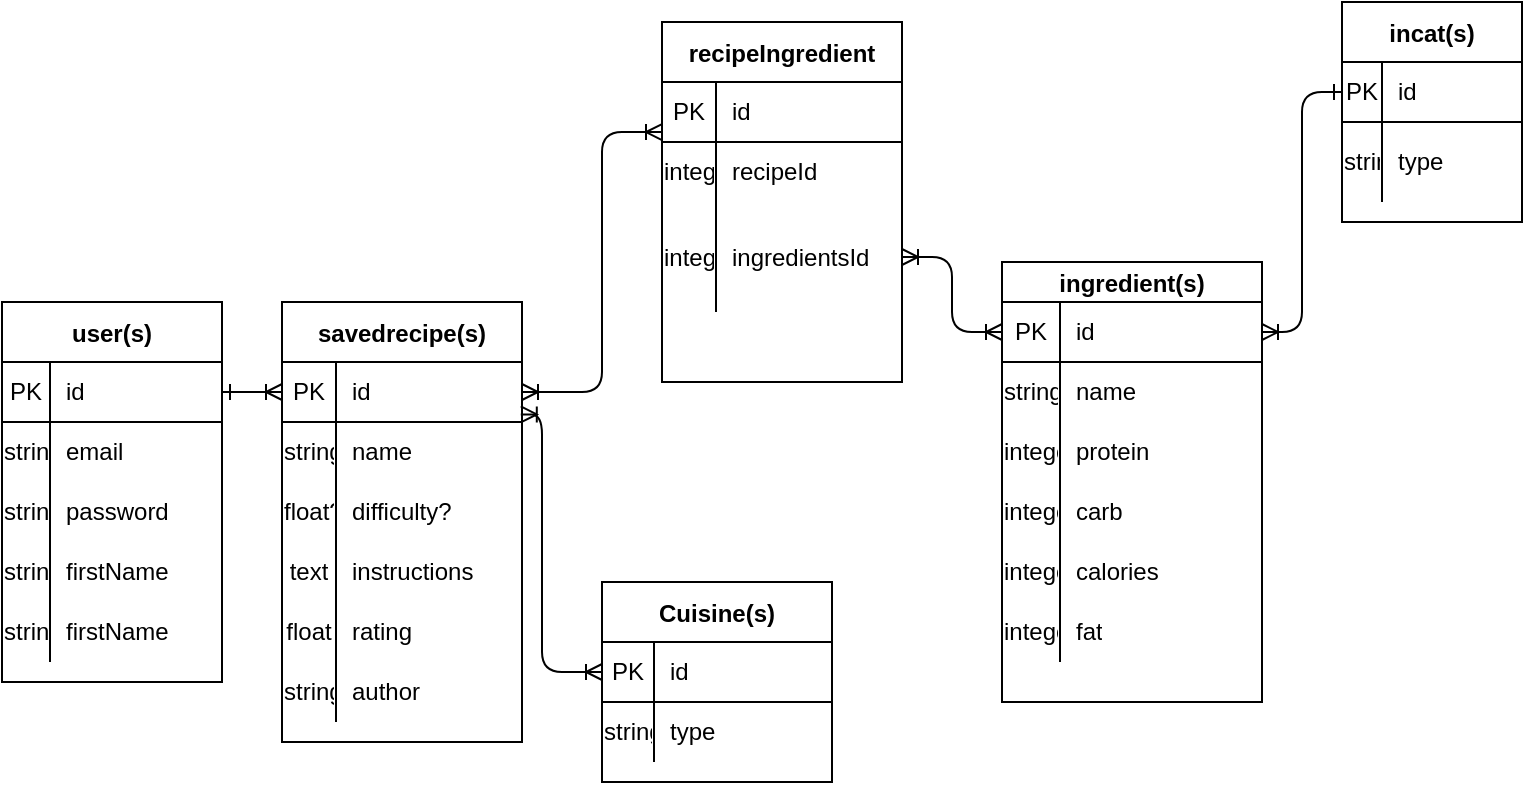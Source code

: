 <mxfile>
    <diagram id="ZI4vKRLXLDRPjRg_gG8u" name="MVP-ERD">
        <mxGraphModel dx="1010" dy="-660" grid="1" gridSize="10" guides="1" tooltips="1" connect="1" arrows="1" fold="1" page="1" pageScale="1" pageWidth="850" pageHeight="1100" math="0" shadow="0">
            <root>
                <mxCell id="0"/>
                <mxCell id="1" parent="0"/>
                <mxCell id="2" value="user(s)" style="shape=table;startSize=30;container=1;collapsible=0;childLayout=tableLayout;fixedRows=1;rowLines=0;fontStyle=1;align=center;pointerEvents=1;" vertex="1" parent="1">
                    <mxGeometry x="45" y="1650" width="110" height="190" as="geometry"/>
                </mxCell>
                <mxCell id="3" value="" style="shape=partialRectangle;html=1;whiteSpace=wrap;collapsible=0;dropTarget=0;pointerEvents=1;fillColor=none;top=0;left=0;bottom=1;right=0;points=[[0,0.5],[1,0.5]];portConstraint=eastwest;" vertex="1" parent="2">
                    <mxGeometry y="30" width="110" height="30" as="geometry"/>
                </mxCell>
                <mxCell id="4" value="PK" style="shape=partialRectangle;html=1;whiteSpace=wrap;connectable=0;fillColor=none;top=0;left=0;bottom=0;right=0;overflow=hidden;pointerEvents=1;" vertex="1" parent="3">
                    <mxGeometry width="24" height="30" as="geometry">
                        <mxRectangle width="24" height="30" as="alternateBounds"/>
                    </mxGeometry>
                </mxCell>
                <mxCell id="5" value="id" style="shape=partialRectangle;html=1;whiteSpace=wrap;connectable=0;fillColor=none;top=0;left=0;bottom=0;right=0;align=left;spacingLeft=6;overflow=hidden;pointerEvents=1;" vertex="1" parent="3">
                    <mxGeometry x="24" width="86" height="30" as="geometry">
                        <mxRectangle width="86" height="30" as="alternateBounds"/>
                    </mxGeometry>
                </mxCell>
                <mxCell id="6" value="" style="shape=partialRectangle;html=1;whiteSpace=wrap;collapsible=0;dropTarget=0;pointerEvents=1;fillColor=none;top=0;left=0;bottom=0;right=0;points=[[0,0.5],[1,0.5]];portConstraint=eastwest;" vertex="1" parent="2">
                    <mxGeometry y="60" width="110" height="30" as="geometry"/>
                </mxCell>
                <mxCell id="7" value="string" style="shape=partialRectangle;html=1;whiteSpace=wrap;connectable=0;fillColor=none;top=0;left=0;bottom=0;right=0;overflow=hidden;pointerEvents=1;" vertex="1" parent="6">
                    <mxGeometry width="24" height="30" as="geometry">
                        <mxRectangle width="24" height="30" as="alternateBounds"/>
                    </mxGeometry>
                </mxCell>
                <mxCell id="8" value="email" style="shape=partialRectangle;html=1;whiteSpace=wrap;connectable=0;fillColor=none;top=0;left=0;bottom=0;right=0;align=left;spacingLeft=6;overflow=hidden;pointerEvents=1;" vertex="1" parent="6">
                    <mxGeometry x="24" width="86" height="30" as="geometry">
                        <mxRectangle width="86" height="30" as="alternateBounds"/>
                    </mxGeometry>
                </mxCell>
                <mxCell id="9" value="" style="shape=partialRectangle;html=1;whiteSpace=wrap;collapsible=0;dropTarget=0;pointerEvents=1;fillColor=none;top=0;left=0;bottom=0;right=0;points=[[0,0.5],[1,0.5]];portConstraint=eastwest;" vertex="1" parent="2">
                    <mxGeometry y="90" width="110" height="30" as="geometry"/>
                </mxCell>
                <mxCell id="10" value="string" style="shape=partialRectangle;html=1;whiteSpace=wrap;connectable=0;fillColor=none;top=0;left=0;bottom=0;right=0;overflow=hidden;pointerEvents=1;" vertex="1" parent="9">
                    <mxGeometry width="24" height="30" as="geometry">
                        <mxRectangle width="24" height="30" as="alternateBounds"/>
                    </mxGeometry>
                </mxCell>
                <mxCell id="11" value="password" style="shape=partialRectangle;html=1;whiteSpace=wrap;connectable=0;fillColor=none;top=0;left=0;bottom=0;right=0;align=left;spacingLeft=6;overflow=hidden;pointerEvents=1;" vertex="1" parent="9">
                    <mxGeometry x="24" width="86" height="30" as="geometry">
                        <mxRectangle width="86" height="30" as="alternateBounds"/>
                    </mxGeometry>
                </mxCell>
                <mxCell id="2dTEuwGStfd4Wdds-7Cv-91" style="shape=partialRectangle;html=1;whiteSpace=wrap;collapsible=0;dropTarget=0;pointerEvents=1;fillColor=none;top=0;left=0;bottom=0;right=0;points=[[0,0.5],[1,0.5]];portConstraint=eastwest;" vertex="1" parent="2">
                    <mxGeometry y="120" width="110" height="30" as="geometry"/>
                </mxCell>
                <mxCell id="2dTEuwGStfd4Wdds-7Cv-92" value="string" style="shape=partialRectangle;html=1;whiteSpace=wrap;connectable=0;fillColor=none;top=0;left=0;bottom=0;right=0;overflow=hidden;pointerEvents=1;" vertex="1" parent="2dTEuwGStfd4Wdds-7Cv-91">
                    <mxGeometry width="24" height="30" as="geometry">
                        <mxRectangle width="24" height="30" as="alternateBounds"/>
                    </mxGeometry>
                </mxCell>
                <mxCell id="2dTEuwGStfd4Wdds-7Cv-93" value="firstName" style="shape=partialRectangle;html=1;whiteSpace=wrap;connectable=0;fillColor=none;top=0;left=0;bottom=0;right=0;align=left;spacingLeft=6;overflow=hidden;pointerEvents=1;" vertex="1" parent="2dTEuwGStfd4Wdds-7Cv-91">
                    <mxGeometry x="24" width="86" height="30" as="geometry">
                        <mxRectangle width="86" height="30" as="alternateBounds"/>
                    </mxGeometry>
                </mxCell>
                <mxCell id="2dTEuwGStfd4Wdds-7Cv-94" style="shape=partialRectangle;html=1;whiteSpace=wrap;collapsible=0;dropTarget=0;pointerEvents=1;fillColor=none;top=0;left=0;bottom=0;right=0;points=[[0,0.5],[1,0.5]];portConstraint=eastwest;" vertex="1" parent="2">
                    <mxGeometry y="150" width="110" height="30" as="geometry"/>
                </mxCell>
                <mxCell id="2dTEuwGStfd4Wdds-7Cv-95" value="string" style="shape=partialRectangle;html=1;whiteSpace=wrap;connectable=0;fillColor=none;top=0;left=0;bottom=0;right=0;overflow=hidden;pointerEvents=1;" vertex="1" parent="2dTEuwGStfd4Wdds-7Cv-94">
                    <mxGeometry width="24" height="30" as="geometry">
                        <mxRectangle width="24" height="30" as="alternateBounds"/>
                    </mxGeometry>
                </mxCell>
                <mxCell id="2dTEuwGStfd4Wdds-7Cv-96" value="firstName" style="shape=partialRectangle;html=1;whiteSpace=wrap;connectable=0;fillColor=none;top=0;left=0;bottom=0;right=0;align=left;spacingLeft=6;overflow=hidden;pointerEvents=1;" vertex="1" parent="2dTEuwGStfd4Wdds-7Cv-94">
                    <mxGeometry x="24" width="86" height="30" as="geometry">
                        <mxRectangle width="86" height="30" as="alternateBounds"/>
                    </mxGeometry>
                </mxCell>
                <mxCell id="12" value="savedrecipe(s)" style="shape=table;startSize=30;container=1;collapsible=0;childLayout=tableLayout;fixedRows=1;rowLines=0;fontStyle=1;align=center;pointerEvents=1;" vertex="1" parent="1">
                    <mxGeometry x="185" y="1650" width="120" height="220" as="geometry"/>
                </mxCell>
                <mxCell id="13" value="" style="shape=partialRectangle;html=1;whiteSpace=wrap;collapsible=0;dropTarget=0;pointerEvents=1;fillColor=none;top=0;left=0;bottom=1;right=0;points=[[0,0.5],[1,0.5]];portConstraint=eastwest;" vertex="1" parent="12">
                    <mxGeometry y="30" width="120" height="30" as="geometry"/>
                </mxCell>
                <mxCell id="14" value="PK" style="shape=partialRectangle;html=1;whiteSpace=wrap;connectable=0;fillColor=none;top=0;left=0;bottom=0;right=0;overflow=hidden;pointerEvents=1;" vertex="1" parent="13">
                    <mxGeometry width="27" height="30" as="geometry">
                        <mxRectangle width="27" height="30" as="alternateBounds"/>
                    </mxGeometry>
                </mxCell>
                <mxCell id="15" value="id" style="shape=partialRectangle;html=1;whiteSpace=wrap;connectable=0;fillColor=none;top=0;left=0;bottom=0;right=0;align=left;spacingLeft=6;overflow=hidden;pointerEvents=1;" vertex="1" parent="13">
                    <mxGeometry x="27" width="93" height="30" as="geometry">
                        <mxRectangle width="93" height="30" as="alternateBounds"/>
                    </mxGeometry>
                </mxCell>
                <mxCell id="16" value="" style="shape=partialRectangle;html=1;whiteSpace=wrap;collapsible=0;dropTarget=0;pointerEvents=1;fillColor=none;top=0;left=0;bottom=0;right=0;points=[[0,0.5],[1,0.5]];portConstraint=eastwest;" vertex="1" parent="12">
                    <mxGeometry y="60" width="120" height="30" as="geometry"/>
                </mxCell>
                <mxCell id="17" value="string" style="shape=partialRectangle;html=1;whiteSpace=wrap;connectable=0;fillColor=none;top=0;left=0;bottom=0;right=0;overflow=hidden;pointerEvents=1;" vertex="1" parent="16">
                    <mxGeometry width="27" height="30" as="geometry">
                        <mxRectangle width="27" height="30" as="alternateBounds"/>
                    </mxGeometry>
                </mxCell>
                <mxCell id="18" value="name" style="shape=partialRectangle;html=1;whiteSpace=wrap;connectable=0;fillColor=none;top=0;left=0;bottom=0;right=0;align=left;spacingLeft=6;overflow=hidden;pointerEvents=1;" vertex="1" parent="16">
                    <mxGeometry x="27" width="93" height="30" as="geometry">
                        <mxRectangle width="93" height="30" as="alternateBounds"/>
                    </mxGeometry>
                </mxCell>
                <mxCell id="19" value="" style="shape=partialRectangle;html=1;whiteSpace=wrap;collapsible=0;dropTarget=0;pointerEvents=1;fillColor=none;top=0;left=0;bottom=0;right=0;points=[[0,0.5],[1,0.5]];portConstraint=eastwest;" vertex="1" parent="12">
                    <mxGeometry y="90" width="120" height="30" as="geometry"/>
                </mxCell>
                <mxCell id="20" value="float?" style="shape=partialRectangle;html=1;whiteSpace=wrap;connectable=0;fillColor=none;top=0;left=0;bottom=0;right=0;overflow=hidden;pointerEvents=1;" vertex="1" parent="19">
                    <mxGeometry width="27" height="30" as="geometry">
                        <mxRectangle width="27" height="30" as="alternateBounds"/>
                    </mxGeometry>
                </mxCell>
                <mxCell id="21" value="difficulty?" style="shape=partialRectangle;html=1;whiteSpace=wrap;connectable=0;fillColor=none;top=0;left=0;bottom=0;right=0;align=left;spacingLeft=6;overflow=hidden;pointerEvents=1;" vertex="1" parent="19">
                    <mxGeometry x="27" width="93" height="30" as="geometry">
                        <mxRectangle width="93" height="30" as="alternateBounds"/>
                    </mxGeometry>
                </mxCell>
                <mxCell id="22" value="" style="shape=partialRectangle;html=1;whiteSpace=wrap;collapsible=0;dropTarget=0;pointerEvents=1;fillColor=none;top=0;left=0;bottom=0;right=0;points=[[0,0.5],[1,0.5]];portConstraint=eastwest;" vertex="1" parent="12">
                    <mxGeometry y="120" width="120" height="30" as="geometry"/>
                </mxCell>
                <mxCell id="23" value="text" style="shape=partialRectangle;html=1;whiteSpace=wrap;connectable=0;fillColor=none;top=0;left=0;bottom=0;right=0;overflow=hidden;pointerEvents=1;" vertex="1" parent="22">
                    <mxGeometry width="27" height="30" as="geometry">
                        <mxRectangle width="27" height="30" as="alternateBounds"/>
                    </mxGeometry>
                </mxCell>
                <mxCell id="24" value="instructions" style="shape=partialRectangle;html=1;whiteSpace=wrap;connectable=0;fillColor=none;top=0;left=0;bottom=0;right=0;align=left;spacingLeft=6;overflow=hidden;pointerEvents=1;" vertex="1" parent="22">
                    <mxGeometry x="27" width="93" height="30" as="geometry">
                        <mxRectangle width="93" height="30" as="alternateBounds"/>
                    </mxGeometry>
                </mxCell>
                <mxCell id="25" value="" style="shape=partialRectangle;html=1;whiteSpace=wrap;collapsible=0;dropTarget=0;pointerEvents=1;fillColor=none;top=0;left=0;bottom=0;right=0;points=[[0,0.5],[1,0.5]];portConstraint=eastwest;" vertex="1" parent="12">
                    <mxGeometry y="150" width="120" height="30" as="geometry"/>
                </mxCell>
                <mxCell id="26" value="float" style="shape=partialRectangle;html=1;whiteSpace=wrap;connectable=0;fillColor=none;top=0;left=0;bottom=0;right=0;overflow=hidden;pointerEvents=1;" vertex="1" parent="25">
                    <mxGeometry width="27" height="30" as="geometry">
                        <mxRectangle width="27" height="30" as="alternateBounds"/>
                    </mxGeometry>
                </mxCell>
                <mxCell id="27" value="rating" style="shape=partialRectangle;html=1;whiteSpace=wrap;connectable=0;fillColor=none;top=0;left=0;bottom=0;right=0;align=left;spacingLeft=6;overflow=hidden;pointerEvents=1;" vertex="1" parent="25">
                    <mxGeometry x="27" width="93" height="30" as="geometry">
                        <mxRectangle width="93" height="30" as="alternateBounds"/>
                    </mxGeometry>
                </mxCell>
                <mxCell id="28" style="shape=partialRectangle;html=1;whiteSpace=wrap;collapsible=0;dropTarget=0;pointerEvents=1;fillColor=none;top=0;left=0;bottom=0;right=0;points=[[0,0.5],[1,0.5]];portConstraint=eastwest;" vertex="1" parent="12">
                    <mxGeometry y="180" width="120" height="30" as="geometry"/>
                </mxCell>
                <mxCell id="29" value="string" style="shape=partialRectangle;html=1;whiteSpace=wrap;connectable=0;fillColor=none;top=0;left=0;bottom=0;right=0;overflow=hidden;pointerEvents=1;" vertex="1" parent="28">
                    <mxGeometry width="27" height="30" as="geometry">
                        <mxRectangle width="27" height="30" as="alternateBounds"/>
                    </mxGeometry>
                </mxCell>
                <mxCell id="30" value="author" style="shape=partialRectangle;html=1;whiteSpace=wrap;connectable=0;fillColor=none;top=0;left=0;bottom=0;right=0;align=left;spacingLeft=6;overflow=hidden;pointerEvents=1;" vertex="1" parent="28">
                    <mxGeometry x="27" width="93" height="30" as="geometry">
                        <mxRectangle width="93" height="30" as="alternateBounds"/>
                    </mxGeometry>
                </mxCell>
                <mxCell id="31" value="recipeIngredient" style="shape=table;startSize=30;container=1;collapsible=0;childLayout=tableLayout;fixedRows=1;rowLines=0;fontStyle=1;align=center;pointerEvents=1;" vertex="1" parent="1">
                    <mxGeometry x="375" y="1510" width="120" height="180" as="geometry"/>
                </mxCell>
                <mxCell id="32" value="" style="shape=partialRectangle;html=1;whiteSpace=wrap;collapsible=0;dropTarget=0;pointerEvents=1;fillColor=none;top=0;left=0;bottom=1;right=0;points=[[0,0.5],[1,0.5]];portConstraint=eastwest;" vertex="1" parent="31">
                    <mxGeometry y="30" width="120" height="30" as="geometry"/>
                </mxCell>
                <mxCell id="33" value="PK" style="shape=partialRectangle;html=1;whiteSpace=wrap;connectable=0;fillColor=none;top=0;left=0;bottom=0;right=0;overflow=hidden;pointerEvents=1;" vertex="1" parent="32">
                    <mxGeometry width="27" height="30" as="geometry">
                        <mxRectangle width="27" height="30" as="alternateBounds"/>
                    </mxGeometry>
                </mxCell>
                <mxCell id="34" value="id" style="shape=partialRectangle;html=1;whiteSpace=wrap;connectable=0;fillColor=none;top=0;left=0;bottom=0;right=0;align=left;spacingLeft=6;overflow=hidden;pointerEvents=1;" vertex="1" parent="32">
                    <mxGeometry x="27" width="93" height="30" as="geometry">
                        <mxRectangle width="93" height="30" as="alternateBounds"/>
                    </mxGeometry>
                </mxCell>
                <mxCell id="35" value="" style="shape=partialRectangle;html=1;whiteSpace=wrap;collapsible=0;dropTarget=0;pointerEvents=1;fillColor=none;top=0;left=0;bottom=0;right=0;points=[[0,0.5],[1,0.5]];portConstraint=eastwest;" vertex="1" parent="31">
                    <mxGeometry y="60" width="120" height="30" as="geometry"/>
                </mxCell>
                <mxCell id="36" value="integer" style="shape=partialRectangle;html=1;whiteSpace=wrap;connectable=0;fillColor=none;top=0;left=0;bottom=0;right=0;overflow=hidden;pointerEvents=1;" vertex="1" parent="35">
                    <mxGeometry width="27" height="30" as="geometry">
                        <mxRectangle width="27" height="30" as="alternateBounds"/>
                    </mxGeometry>
                </mxCell>
                <mxCell id="37" value="recipeId" style="shape=partialRectangle;html=1;whiteSpace=wrap;connectable=0;fillColor=none;top=0;left=0;bottom=0;right=0;align=left;spacingLeft=6;overflow=hidden;pointerEvents=1;" vertex="1" parent="35">
                    <mxGeometry x="27" width="93" height="30" as="geometry">
                        <mxRectangle width="93" height="30" as="alternateBounds"/>
                    </mxGeometry>
                </mxCell>
                <mxCell id="38" value="" style="shape=partialRectangle;html=1;whiteSpace=wrap;collapsible=0;dropTarget=0;pointerEvents=1;fillColor=none;top=0;left=0;bottom=0;right=0;points=[[0,0.5],[1,0.5]];portConstraint=eastwest;" vertex="1" parent="31">
                    <mxGeometry y="90" width="120" height="55" as="geometry"/>
                </mxCell>
                <mxCell id="39" value="integer" style="shape=partialRectangle;html=1;whiteSpace=wrap;connectable=0;fillColor=none;top=0;left=0;bottom=0;right=0;overflow=hidden;pointerEvents=1;" vertex="1" parent="38">
                    <mxGeometry width="27" height="55" as="geometry">
                        <mxRectangle width="27" height="55" as="alternateBounds"/>
                    </mxGeometry>
                </mxCell>
                <mxCell id="40" value="ingredientsId" style="shape=partialRectangle;html=1;whiteSpace=wrap;connectable=0;fillColor=none;top=0;left=0;bottom=0;right=0;align=left;spacingLeft=6;overflow=hidden;pointerEvents=1;" vertex="1" parent="38">
                    <mxGeometry x="27" width="93" height="55" as="geometry">
                        <mxRectangle width="93" height="55" as="alternateBounds"/>
                    </mxGeometry>
                </mxCell>
                <mxCell id="41" value="ingredient(s)" style="shape=table;startSize=20;container=1;collapsible=0;childLayout=tableLayout;fixedRows=1;rowLines=0;fontStyle=1;align=center;pointerEvents=1;" vertex="1" parent="1">
                    <mxGeometry x="545" y="1630" width="130" height="220" as="geometry"/>
                </mxCell>
                <mxCell id="42" value="" style="shape=partialRectangle;html=1;whiteSpace=wrap;collapsible=0;dropTarget=0;pointerEvents=1;fillColor=none;top=0;left=0;bottom=1;right=0;points=[[0,0.5],[1,0.5]];portConstraint=eastwest;" vertex="1" parent="41">
                    <mxGeometry y="20" width="130" height="30" as="geometry"/>
                </mxCell>
                <mxCell id="43" value="PK" style="shape=partialRectangle;html=1;whiteSpace=wrap;connectable=0;fillColor=none;top=0;left=0;bottom=0;right=0;overflow=hidden;pointerEvents=1;" vertex="1" parent="42">
                    <mxGeometry width="29" height="30" as="geometry">
                        <mxRectangle width="29" height="30" as="alternateBounds"/>
                    </mxGeometry>
                </mxCell>
                <mxCell id="44" value="id" style="shape=partialRectangle;html=1;whiteSpace=wrap;connectable=0;fillColor=none;top=0;left=0;bottom=0;right=0;align=left;spacingLeft=6;overflow=hidden;pointerEvents=1;" vertex="1" parent="42">
                    <mxGeometry x="29" width="101" height="30" as="geometry">
                        <mxRectangle width="101" height="30" as="alternateBounds"/>
                    </mxGeometry>
                </mxCell>
                <mxCell id="45" value="" style="shape=partialRectangle;html=1;whiteSpace=wrap;collapsible=0;dropTarget=0;pointerEvents=1;fillColor=none;top=0;left=0;bottom=0;right=0;points=[[0,0.5],[1,0.5]];portConstraint=eastwest;" vertex="1" parent="41">
                    <mxGeometry y="50" width="130" height="30" as="geometry"/>
                </mxCell>
                <mxCell id="46" value="string" style="shape=partialRectangle;html=1;whiteSpace=wrap;connectable=0;fillColor=none;top=0;left=0;bottom=0;right=0;overflow=hidden;pointerEvents=1;" vertex="1" parent="45">
                    <mxGeometry width="29" height="30" as="geometry">
                        <mxRectangle width="29" height="30" as="alternateBounds"/>
                    </mxGeometry>
                </mxCell>
                <mxCell id="47" value="name" style="shape=partialRectangle;html=1;whiteSpace=wrap;connectable=0;fillColor=none;top=0;left=0;bottom=0;right=0;align=left;spacingLeft=6;overflow=hidden;pointerEvents=1;" vertex="1" parent="45">
                    <mxGeometry x="29" width="101" height="30" as="geometry">
                        <mxRectangle width="101" height="30" as="alternateBounds"/>
                    </mxGeometry>
                </mxCell>
                <mxCell id="48" value="" style="shape=partialRectangle;html=1;whiteSpace=wrap;collapsible=0;dropTarget=0;pointerEvents=1;fillColor=none;top=0;left=0;bottom=0;right=0;points=[[0,0.5],[1,0.5]];portConstraint=eastwest;" vertex="1" parent="41">
                    <mxGeometry y="80" width="130" height="30" as="geometry"/>
                </mxCell>
                <mxCell id="49" value="integer" style="shape=partialRectangle;html=1;whiteSpace=wrap;connectable=0;fillColor=none;top=0;left=0;bottom=0;right=0;overflow=hidden;pointerEvents=1;" vertex="1" parent="48">
                    <mxGeometry width="29" height="30" as="geometry">
                        <mxRectangle width="29" height="30" as="alternateBounds"/>
                    </mxGeometry>
                </mxCell>
                <mxCell id="50" value="protein" style="shape=partialRectangle;html=1;whiteSpace=wrap;connectable=0;fillColor=none;top=0;left=0;bottom=0;right=0;align=left;spacingLeft=6;overflow=hidden;pointerEvents=1;" vertex="1" parent="48">
                    <mxGeometry x="29" width="101" height="30" as="geometry">
                        <mxRectangle width="101" height="30" as="alternateBounds"/>
                    </mxGeometry>
                </mxCell>
                <mxCell id="51" style="shape=partialRectangle;html=1;whiteSpace=wrap;collapsible=0;dropTarget=0;pointerEvents=1;fillColor=none;top=0;left=0;bottom=0;right=0;points=[[0,0.5],[1,0.5]];portConstraint=eastwest;" vertex="1" parent="41">
                    <mxGeometry y="110" width="130" height="30" as="geometry"/>
                </mxCell>
                <mxCell id="52" value="integer" style="shape=partialRectangle;html=1;whiteSpace=wrap;connectable=0;fillColor=none;top=0;left=0;bottom=0;right=0;overflow=hidden;pointerEvents=1;" vertex="1" parent="51">
                    <mxGeometry width="29" height="30" as="geometry">
                        <mxRectangle width="29" height="30" as="alternateBounds"/>
                    </mxGeometry>
                </mxCell>
                <mxCell id="53" value="carb" style="shape=partialRectangle;html=1;whiteSpace=wrap;connectable=0;fillColor=none;top=0;left=0;bottom=0;right=0;align=left;spacingLeft=6;overflow=hidden;pointerEvents=1;" vertex="1" parent="51">
                    <mxGeometry x="29" width="101" height="30" as="geometry">
                        <mxRectangle width="101" height="30" as="alternateBounds"/>
                    </mxGeometry>
                </mxCell>
                <mxCell id="54" style="shape=partialRectangle;html=1;whiteSpace=wrap;collapsible=0;dropTarget=0;pointerEvents=1;fillColor=none;top=0;left=0;bottom=0;right=0;points=[[0,0.5],[1,0.5]];portConstraint=eastwest;" vertex="1" parent="41">
                    <mxGeometry y="140" width="130" height="30" as="geometry"/>
                </mxCell>
                <mxCell id="55" value="integer" style="shape=partialRectangle;html=1;whiteSpace=wrap;connectable=0;fillColor=none;top=0;left=0;bottom=0;right=0;overflow=hidden;pointerEvents=1;" vertex="1" parent="54">
                    <mxGeometry width="29" height="30" as="geometry">
                        <mxRectangle width="29" height="30" as="alternateBounds"/>
                    </mxGeometry>
                </mxCell>
                <mxCell id="56" value="calories" style="shape=partialRectangle;html=1;whiteSpace=wrap;connectable=0;fillColor=none;top=0;left=0;bottom=0;right=0;align=left;spacingLeft=6;overflow=hidden;pointerEvents=1;" vertex="1" parent="54">
                    <mxGeometry x="29" width="101" height="30" as="geometry">
                        <mxRectangle width="101" height="30" as="alternateBounds"/>
                    </mxGeometry>
                </mxCell>
                <mxCell id="57" style="shape=partialRectangle;html=1;whiteSpace=wrap;collapsible=0;dropTarget=0;pointerEvents=1;fillColor=none;top=0;left=0;bottom=0;right=0;points=[[0,0.5],[1,0.5]];portConstraint=eastwest;" vertex="1" parent="41">
                    <mxGeometry y="170" width="130" height="30" as="geometry"/>
                </mxCell>
                <mxCell id="58" value="integer" style="shape=partialRectangle;html=1;whiteSpace=wrap;connectable=0;fillColor=none;top=0;left=0;bottom=0;right=0;overflow=hidden;pointerEvents=1;" vertex="1" parent="57">
                    <mxGeometry width="29" height="30" as="geometry">
                        <mxRectangle width="29" height="30" as="alternateBounds"/>
                    </mxGeometry>
                </mxCell>
                <mxCell id="59" value="fat" style="shape=partialRectangle;html=1;whiteSpace=wrap;connectable=0;fillColor=none;top=0;left=0;bottom=0;right=0;align=left;spacingLeft=6;overflow=hidden;pointerEvents=1;" vertex="1" parent="57">
                    <mxGeometry x="29" width="101" height="30" as="geometry">
                        <mxRectangle width="101" height="30" as="alternateBounds"/>
                    </mxGeometry>
                </mxCell>
                <mxCell id="60" value="incat(s)" style="shape=table;startSize=30;container=1;collapsible=0;childLayout=tableLayout;fixedRows=1;rowLines=0;fontStyle=1;align=center;pointerEvents=1;" vertex="1" parent="1">
                    <mxGeometry x="715" y="1500" width="90" height="110" as="geometry"/>
                </mxCell>
                <mxCell id="61" value="" style="shape=partialRectangle;html=1;whiteSpace=wrap;collapsible=0;dropTarget=0;pointerEvents=1;fillColor=none;top=0;left=0;bottom=1;right=0;points=[[0,0.5],[1,0.5]];portConstraint=eastwest;" vertex="1" parent="60">
                    <mxGeometry y="30" width="90" height="30" as="geometry"/>
                </mxCell>
                <mxCell id="62" value="PK" style="shape=partialRectangle;html=1;whiteSpace=wrap;connectable=0;fillColor=none;top=0;left=0;bottom=0;right=0;overflow=hidden;pointerEvents=1;" vertex="1" parent="61">
                    <mxGeometry width="20" height="30" as="geometry">
                        <mxRectangle width="20" height="30" as="alternateBounds"/>
                    </mxGeometry>
                </mxCell>
                <mxCell id="63" value="id" style="shape=partialRectangle;html=1;whiteSpace=wrap;connectable=0;fillColor=none;top=0;left=0;bottom=0;right=0;align=left;spacingLeft=6;overflow=hidden;pointerEvents=1;" vertex="1" parent="61">
                    <mxGeometry x="20" width="70" height="30" as="geometry">
                        <mxRectangle width="70" height="30" as="alternateBounds"/>
                    </mxGeometry>
                </mxCell>
                <mxCell id="64" value="" style="shape=partialRectangle;html=1;whiteSpace=wrap;collapsible=0;dropTarget=0;pointerEvents=1;fillColor=none;top=0;left=0;bottom=0;right=0;points=[[0,0.5],[1,0.5]];portConstraint=eastwest;" vertex="1" parent="60">
                    <mxGeometry y="60" width="90" height="40" as="geometry"/>
                </mxCell>
                <mxCell id="65" value="string" style="shape=partialRectangle;html=1;whiteSpace=wrap;connectable=0;fillColor=none;top=0;left=0;bottom=0;right=0;overflow=hidden;pointerEvents=1;" vertex="1" parent="64">
                    <mxGeometry width="20" height="40" as="geometry">
                        <mxRectangle width="20" height="40" as="alternateBounds"/>
                    </mxGeometry>
                </mxCell>
                <mxCell id="66" value="type" style="shape=partialRectangle;html=1;whiteSpace=wrap;connectable=0;fillColor=none;top=0;left=0;bottom=0;right=0;align=left;spacingLeft=6;overflow=hidden;pointerEvents=1;" vertex="1" parent="64">
                    <mxGeometry x="20" width="70" height="40" as="geometry">
                        <mxRectangle width="70" height="40" as="alternateBounds"/>
                    </mxGeometry>
                </mxCell>
                <mxCell id="67" value="Cuisine(s)" style="shape=table;startSize=30;container=1;collapsible=0;childLayout=tableLayout;fixedRows=1;rowLines=0;fontStyle=1;align=center;pointerEvents=1;" vertex="1" parent="1">
                    <mxGeometry x="345" y="1790" width="115" height="100" as="geometry"/>
                </mxCell>
                <mxCell id="68" value="" style="shape=partialRectangle;html=1;whiteSpace=wrap;collapsible=0;dropTarget=0;pointerEvents=1;fillColor=none;top=0;left=0;bottom=1;right=0;points=[[0,0.5],[1,0.5]];portConstraint=eastwest;" vertex="1" parent="67">
                    <mxGeometry y="30" width="115" height="30" as="geometry"/>
                </mxCell>
                <mxCell id="69" value="PK" style="shape=partialRectangle;html=1;whiteSpace=wrap;connectable=0;fillColor=none;top=0;left=0;bottom=0;right=0;overflow=hidden;pointerEvents=1;" vertex="1" parent="68">
                    <mxGeometry width="26" height="30" as="geometry">
                        <mxRectangle width="26" height="30" as="alternateBounds"/>
                    </mxGeometry>
                </mxCell>
                <mxCell id="70" value="id" style="shape=partialRectangle;html=1;whiteSpace=wrap;connectable=0;fillColor=none;top=0;left=0;bottom=0;right=0;align=left;spacingLeft=6;overflow=hidden;pointerEvents=1;" vertex="1" parent="68">
                    <mxGeometry x="26" width="89" height="30" as="geometry">
                        <mxRectangle width="89" height="30" as="alternateBounds"/>
                    </mxGeometry>
                </mxCell>
                <mxCell id="71" value="" style="shape=partialRectangle;html=1;whiteSpace=wrap;collapsible=0;dropTarget=0;pointerEvents=1;fillColor=none;top=0;left=0;bottom=0;right=0;points=[[0,0.5],[1,0.5]];portConstraint=eastwest;" vertex="1" parent="67">
                    <mxGeometry y="60" width="115" height="30" as="geometry"/>
                </mxCell>
                <mxCell id="72" value="string" style="shape=partialRectangle;html=1;whiteSpace=wrap;connectable=0;fillColor=none;top=0;left=0;bottom=0;right=0;overflow=hidden;pointerEvents=1;" vertex="1" parent="71">
                    <mxGeometry width="26" height="30" as="geometry">
                        <mxRectangle width="26" height="30" as="alternateBounds"/>
                    </mxGeometry>
                </mxCell>
                <mxCell id="73" value="type" style="shape=partialRectangle;html=1;whiteSpace=wrap;connectable=0;fillColor=none;top=0;left=0;bottom=0;right=0;align=left;spacingLeft=6;overflow=hidden;pointerEvents=1;" vertex="1" parent="71">
                    <mxGeometry x="26" width="89" height="30" as="geometry">
                        <mxRectangle width="89" height="30" as="alternateBounds"/>
                    </mxGeometry>
                </mxCell>
                <mxCell id="84" value="" style="edgeStyle=elbowEdgeStyle;elbow=horizontal;endArrow=ERoneToMany;html=1;entryX=0;entryY=0.5;entryDx=0;entryDy=0;startArrow=ERone;startFill=0;endFill=0;" edge="1" parent="1" source="3" target="13">
                    <mxGeometry width="50" height="50" relative="1" as="geometry">
                        <mxPoint x="335" y="1820" as="sourcePoint"/>
                        <mxPoint x="385" y="1770" as="targetPoint"/>
                    </mxGeometry>
                </mxCell>
                <mxCell id="85" value="" style="edgeStyle=elbowEdgeStyle;elbow=horizontal;endArrow=ERoneToMany;html=1;startArrow=ERoneToMany;startFill=0;endFill=0;entryX=0;entryY=0.834;entryDx=0;entryDy=0;entryPerimeter=0;exitX=1;exitY=0.5;exitDx=0;exitDy=0;" edge="1" parent="1" source="13" target="32">
                    <mxGeometry width="50" height="50" relative="1" as="geometry">
                        <mxPoint x="365" y="1695" as="sourcePoint"/>
                        <mxPoint x="445" y="1650" as="targetPoint"/>
                        <Array as="points">
                            <mxPoint x="345" y="1630"/>
                        </Array>
                    </mxGeometry>
                </mxCell>
                <mxCell id="86" value="" style="edgeStyle=elbowEdgeStyle;elbow=horizontal;endArrow=ERoneToMany;html=1;startArrow=ERoneToMany;startFill=0;endFill=0;" edge="1" parent="1" source="38" target="42">
                    <mxGeometry width="50" height="50" relative="1" as="geometry">
                        <mxPoint x="695" y="1840" as="sourcePoint"/>
                        <mxPoint x="735" y="1590" as="targetPoint"/>
                    </mxGeometry>
                </mxCell>
                <mxCell id="87" value="" style="edgeStyle=elbowEdgeStyle;elbow=horizontal;endArrow=ERone;html=1;exitX=1;exitY=0.5;exitDx=0;exitDy=0;startArrow=ERoneToMany;startFill=0;endFill=0;" edge="1" parent="1" source="42" target="61">
                    <mxGeometry width="50" height="50" relative="1" as="geometry">
                        <mxPoint x="985" y="1815" as="sourcePoint"/>
                        <mxPoint x="1105" y="1850" as="targetPoint"/>
                    </mxGeometry>
                </mxCell>
                <mxCell id="88" value="" style="edgeStyle=elbowEdgeStyle;elbow=horizontal;endArrow=ERoneToMany;html=1;exitX=0.995;exitY=0.873;exitDx=0;exitDy=0;exitPerimeter=0;startArrow=ERoneToMany;startFill=0;endFill=0;" edge="1" parent="1" source="13" target="68">
                    <mxGeometry width="50" height="50" relative="1" as="geometry">
                        <mxPoint x="385" y="1710" as="sourcePoint"/>
                        <mxPoint x="485" y="1860" as="targetPoint"/>
                        <Array as="points">
                            <mxPoint x="315" y="1770"/>
                        </Array>
                    </mxGeometry>
                </mxCell>
            </root>
        </mxGraphModel>
    </diagram>
    <diagram id="MZ6-u040b2XM39qPSA3v" name="MVP-UserProcessMap">
        <mxGraphModel dx="597" dy="352" grid="1" gridSize="10" guides="1" tooltips="1" connect="1" arrows="1" fold="1" page="1" pageScale="1" pageWidth="850" pageHeight="1100" math="0" shadow="0">
            <root>
                <mxCell id="k0-N65r0C-jPgbLleMRO-0"/>
                <mxCell id="k0-N65r0C-jPgbLleMRO-1" parent="k0-N65r0C-jPgbLleMRO-0"/>
                <mxCell id="k0-N65r0C-jPgbLleMRO-2" style="edgeStyle=orthogonalEdgeStyle;rounded=0;orthogonalLoop=1;jettySize=auto;html=1;exitX=0.5;exitY=1;exitDx=0;exitDy=0;entryX=0;entryY=0.5;entryDx=0;entryDy=0;" edge="1" parent="k0-N65r0C-jPgbLleMRO-1" source="k0-N65r0C-jPgbLleMRO-3" target="k0-N65r0C-jPgbLleMRO-7">
                    <mxGeometry relative="1" as="geometry"/>
                </mxCell>
                <mxCell id="k0-N65r0C-jPgbLleMRO-3" value="&lt;div&gt;&lt;span&gt;GET &quot;/&quot;&lt;/span&gt;&lt;/div&gt;&lt;div&gt;&lt;span&gt;Home Page&lt;/span&gt;&lt;/div&gt;&lt;div style=&quot;font-weight: bold&quot;&gt;&lt;b&gt;index.ejs&lt;/b&gt;&lt;/div&gt;&lt;div style=&quot;font-weight: bold&quot;&gt;&lt;b&gt;&lt;br&gt;&lt;/b&gt;&lt;/div&gt;&lt;div&gt;%&amp;gt; &quot;user/login&quot;&lt;/div&gt;&lt;div&gt;OR&lt;/div&gt;&lt;div&gt;%&amp;gt; &quot;/signup&quot;&lt;/div&gt;" style="rounded=0;whiteSpace=wrap;html=1;align=left;" vertex="1" parent="k0-N65r0C-jPgbLleMRO-1">
                    <mxGeometry x="260" y="660.01" width="120" height="160" as="geometry"/>
                </mxCell>
                <mxCell id="k0-N65r0C-jPgbLleMRO-4" style="edgeStyle=none;html=1;exitX=1;exitY=0.5;exitDx=0;exitDy=0;entryX=0;entryY=0.5;entryDx=0;entryDy=0;" edge="1" parent="k0-N65r0C-jPgbLleMRO-1" source="k0-N65r0C-jPgbLleMRO-5" target="k0-N65r0C-jPgbLleMRO-11">
                    <mxGeometry relative="1" as="geometry"/>
                </mxCell>
                <mxCell id="k0-N65r0C-jPgbLleMRO-5" value="&lt;div&gt;&lt;span&gt;GET &quot;user/login&quot;&lt;/span&gt;&lt;/div&gt;&lt;div&gt;&lt;span&gt;Log-in Page&lt;/span&gt;&lt;/div&gt;&lt;b&gt;&lt;div&gt;&lt;b&gt;login.ejs&lt;/b&gt;&lt;/div&gt;&lt;div&gt;&lt;b&gt;&lt;br&gt;&lt;/b&gt;&lt;/div&gt;&lt;/b&gt;&lt;div&gt;-&amp;gt; POST &quot;users/login&quot;&amp;nbsp; }&amp;gt; profile.ejs&lt;br&gt;&lt;/div&gt;&lt;div&gt;OR&lt;/div&gt;&lt;div&gt;&lt;div&gt;-&amp;gt; POST &quot;users/login&quot;&amp;nbsp; =&amp;gt; user/login&lt;br&gt;&lt;/div&gt;&lt;/div&gt;&lt;div&gt;&lt;br&gt;&lt;/div&gt;" style="rounded=0;whiteSpace=wrap;html=1;align=left;" vertex="1" parent="k0-N65r0C-jPgbLleMRO-1">
                    <mxGeometry x="420" y="678.13" width="270" height="123.75" as="geometry"/>
                </mxCell>
                <mxCell id="k0-N65r0C-jPgbLleMRO-6" style="edgeStyle=none;html=1;exitX=1;exitY=0.5;exitDx=0;exitDy=0;entryX=0.25;entryY=1;entryDx=0;entryDy=0;" edge="1" parent="k0-N65r0C-jPgbLleMRO-1" source="k0-N65r0C-jPgbLleMRO-7" target="k0-N65r0C-jPgbLleMRO-11">
                    <mxGeometry relative="1" as="geometry">
                        <Array as="points">
                            <mxPoint x="893" y="925"/>
                        </Array>
                    </mxGeometry>
                </mxCell>
                <mxCell id="k0-N65r0C-jPgbLleMRO-7" value="&lt;div&gt;&lt;span&gt;GET &quot;/signup&quot;&lt;/span&gt;&lt;/div&gt;&lt;div&gt;&lt;span&gt;Sign-up Page&lt;/span&gt;&lt;/div&gt;&lt;div style=&quot;font-weight: bold&quot;&gt;&lt;b&gt;signup.ejs&lt;/b&gt;&lt;/div&gt;&lt;div style=&quot;font-weight: bold&quot;&gt;&lt;b&gt;&lt;br&gt;&lt;/b&gt;&lt;/div&gt;&lt;div&gt;-&amp;gt; POST &quot;users/singup&quot;&amp;nbsp; }&amp;gt; profile.ejs&lt;/div&gt;" style="rounded=0;whiteSpace=wrap;html=1;align=left;" vertex="1" parent="k0-N65r0C-jPgbLleMRO-1">
                    <mxGeometry x="440" y="860" width="230" height="130" as="geometry"/>
                </mxCell>
                <mxCell id="k0-N65r0C-jPgbLleMRO-8" style="edgeStyle=orthogonalEdgeStyle;rounded=0;orthogonalLoop=1;jettySize=auto;html=1;exitX=0.75;exitY=0;exitDx=0;exitDy=0;entryX=0;entryY=0.5;entryDx=0;entryDy=0;" edge="1" parent="k0-N65r0C-jPgbLleMRO-1" source="k0-N65r0C-jPgbLleMRO-11" target="k0-N65r0C-jPgbLleMRO-14">
                    <mxGeometry relative="1" as="geometry"/>
                </mxCell>
                <mxCell id="k0-N65r0C-jPgbLleMRO-9" style="edgeStyle=orthogonalEdgeStyle;rounded=0;orthogonalLoop=1;jettySize=auto;html=1;exitX=0.75;exitY=1;exitDx=0;exitDy=0;entryX=0;entryY=0.5;entryDx=0;entryDy=0;" edge="1" parent="k0-N65r0C-jPgbLleMRO-1" source="k0-N65r0C-jPgbLleMRO-11" target="k0-N65r0C-jPgbLleMRO-16">
                    <mxGeometry relative="1" as="geometry"/>
                </mxCell>
                <mxCell id="k0-N65r0C-jPgbLleMRO-10" style="edgeStyle=none;html=1;exitX=0.5;exitY=0;exitDx=0;exitDy=0;entryX=0.5;entryY=1;entryDx=0;entryDy=0;" edge="1" parent="k0-N65r0C-jPgbLleMRO-1" source="k0-N65r0C-jPgbLleMRO-11" target="k0-N65r0C-jPgbLleMRO-22">
                    <mxGeometry relative="1" as="geometry"/>
                </mxCell>
                <mxCell id="k0-N65r0C-jPgbLleMRO-11" value="GET &quot;/profile&quot;&lt;br&gt;Profile Page&lt;br&gt;&lt;b&gt;profile.ejs&lt;br&gt;&lt;/b&gt;&lt;br&gt;&lt;div&gt;&lt;span&gt;%&amp;gt; GET &quot;/search/recipes&quot;&lt;/span&gt;&lt;/div&gt;&lt;div&gt;&lt;span&gt;%&amp;gt; GET &quot;/recipes/saved&quot;&lt;/span&gt;&lt;/div&gt;&lt;div&gt;%&amp;gt; GET &quot;/logout&quot;&lt;span&gt;&lt;br&gt;&lt;/span&gt;&lt;/div&gt;" style="rounded=0;whiteSpace=wrap;html=1;align=left;" vertex="1" parent="k0-N65r0C-jPgbLleMRO-1">
                    <mxGeometry x="840" y="675.01" width="210" height="130" as="geometry"/>
                </mxCell>
                <mxCell id="k0-N65r0C-jPgbLleMRO-12" value="" style="endArrow=classic;html=1;rounded=0;entryX=0;entryY=0.5;entryDx=0;entryDy=0;exitX=1;exitY=0.5;exitDx=0;exitDy=0;" edge="1" parent="k0-N65r0C-jPgbLleMRO-1" source="k0-N65r0C-jPgbLleMRO-3" target="k0-N65r0C-jPgbLleMRO-5">
                    <mxGeometry width="50" height="50" relative="1" as="geometry">
                        <mxPoint x="570" y="740" as="sourcePoint"/>
                        <mxPoint x="620" y="690" as="targetPoint"/>
                    </mxGeometry>
                </mxCell>
                <mxCell id="k0-N65r0C-jPgbLleMRO-13" style="edgeStyle=none;html=1;exitX=0.75;exitY=1;exitDx=0;exitDy=0;entryX=0.75;entryY=0;entryDx=0;entryDy=0;" edge="1" parent="k0-N65r0C-jPgbLleMRO-1" source="k0-N65r0C-jPgbLleMRO-14" target="k0-N65r0C-jPgbLleMRO-20">
                    <mxGeometry relative="1" as="geometry"/>
                </mxCell>
                <mxCell id="k0-N65r0C-jPgbLleMRO-14" value="GET &quot;/search/recipes&quot;&lt;br&gt;Search Recipes - Based on Name, Cuisine, Difficulty? (API)&lt;br&gt;&lt;b&gt;searchByRecipe.ejs&lt;br&gt;&lt;br&gt;&lt;div&gt;&lt;span style=&quot;font-weight: normal&quot;&gt;-&amp;gt; GET &quot;recipies/view&quot;&lt;/span&gt;&lt;/div&gt;&lt;div&gt;&lt;span style=&quot;font-weight: 400&quot;&gt;%&amp;gt; GET &quot;/logout&quot;&lt;/span&gt;&lt;span style=&quot;font-weight: normal&quot;&gt;&lt;br&gt;&lt;/span&gt;&lt;/div&gt;&lt;/b&gt;" style="rounded=0;whiteSpace=wrap;html=1;align=left;" vertex="1" parent="k0-N65r0C-jPgbLleMRO-1">
                    <mxGeometry x="1120" y="520" width="240" height="120" as="geometry"/>
                </mxCell>
                <mxCell id="k0-N65r0C-jPgbLleMRO-15" style="edgeStyle=none;html=1;exitX=0.75;exitY=0;exitDx=0;exitDy=0;entryX=0.75;entryY=1;entryDx=0;entryDy=0;" edge="1" parent="k0-N65r0C-jPgbLleMRO-1" source="k0-N65r0C-jPgbLleMRO-16" target="k0-N65r0C-jPgbLleMRO-20">
                    <mxGeometry relative="1" as="geometry"/>
                </mxCell>
                <mxCell id="k0-N65r0C-jPgbLleMRO-16" value="&lt;div&gt;&lt;span&gt;GET &quot;/recipes/saved&lt;/span&gt;&lt;/div&gt;&lt;div&gt;&lt;span&gt;View Saved Recipes&lt;/span&gt;&lt;/div&gt;&lt;div style=&quot;font-weight: bold&quot;&gt;&lt;b&gt;savedRecipes.ejs&lt;/b&gt;&lt;/div&gt;&lt;div style=&quot;font-weight: bold&quot;&gt;&lt;b&gt;&lt;br&gt;&lt;/b&gt;&lt;/div&gt;&lt;div&gt;&lt;span&gt;-&amp;gt; GET &quot;recipies/view&quot;&lt;/span&gt;&lt;/div&gt;&lt;div&gt;%&amp;gt; GET &quot;/logout&quot;&lt;span&gt;&lt;br&gt;&lt;/span&gt;&lt;/div&gt;" style="rounded=0;whiteSpace=wrap;html=1;align=left;" vertex="1" parent="k0-N65r0C-jPgbLleMRO-1">
                    <mxGeometry x="1120" y="850" width="240" height="120" as="geometry"/>
                </mxCell>
                <mxCell id="k0-N65r0C-jPgbLleMRO-17" value="Legend:&lt;br&gt;=&amp;gt; : redirect&lt;br&gt;%&amp;gt; : a href link&lt;br&gt;-&amp;gt; : form submit&lt;br&gt;}&amp;gt; : render" style="shape=note;size=20;whiteSpace=wrap;html=1;align=left;" vertex="1" parent="k0-N65r0C-jPgbLleMRO-1">
                    <mxGeometry x="490" y="460" width="200" height="140" as="geometry"/>
                </mxCell>
                <mxCell id="k0-N65r0C-jPgbLleMRO-18" style="edgeStyle=none;html=1;exitX=0.25;exitY=0;exitDx=0;exitDy=0;entryX=0.25;entryY=1;entryDx=0;entryDy=0;" edge="1" parent="k0-N65r0C-jPgbLleMRO-1" source="k0-N65r0C-jPgbLleMRO-20" target="k0-N65r0C-jPgbLleMRO-14">
                    <mxGeometry relative="1" as="geometry"/>
                </mxCell>
                <mxCell id="k0-N65r0C-jPgbLleMRO-19" style="edgeStyle=none;html=1;exitX=0.25;exitY=1;exitDx=0;exitDy=0;entryX=0.25;entryY=0;entryDx=0;entryDy=0;" edge="1" parent="k0-N65r0C-jPgbLleMRO-1" source="k0-N65r0C-jPgbLleMRO-20" target="k0-N65r0C-jPgbLleMRO-16">
                    <mxGeometry relative="1" as="geometry"/>
                </mxCell>
                <mxCell id="k0-N65r0C-jPgbLleMRO-20" value="Get &quot;/recipes/view&quot;&lt;br&gt;View Saved Recipes&lt;br&gt;&lt;b&gt;savedRecipes.ejs&lt;br&gt;&lt;/b&gt;&lt;br&gt;&lt;div&gt;%&amp;gt; &quot;/search/recipes/&quot;&lt;/div&gt;&lt;div&gt;%&amp;gt; &quot;/recipes/saved&quot;&lt;/div&gt;&lt;div&gt;%&amp;gt; GET &quot;/logout&quot;&lt;br&gt;&lt;/div&gt;" style="rounded=0;whiteSpace=wrap;html=1;align=left;" vertex="1" parent="k0-N65r0C-jPgbLleMRO-1">
                    <mxGeometry x="1120" y="685.01" width="240" height="110" as="geometry"/>
                </mxCell>
                <mxCell id="k0-N65r0C-jPgbLleMRO-21" style="edgeStyle=none;html=1;exitX=0.25;exitY=0;exitDx=0;exitDy=0;entryX=0.25;entryY=1;entryDx=0;entryDy=0;" edge="1" parent="k0-N65r0C-jPgbLleMRO-1" source="k0-N65r0C-jPgbLleMRO-22" target="k0-N65r0C-jPgbLleMRO-24">
                    <mxGeometry relative="1" as="geometry"/>
                </mxCell>
                <mxCell id="k0-N65r0C-jPgbLleMRO-22" value="GET &quot;/profile/edit&quot;&lt;br&gt;Profile Edit Page&lt;br&gt;&lt;b&gt;profileEdit.ejs&lt;br&gt;&lt;/b&gt;&lt;br&gt;&lt;div&gt;&lt;span&gt;-&amp;gt; POST &quot;/profile/edit&quot;&lt;/span&gt;&lt;/div&gt;&lt;div&gt;&lt;span&gt;%&amp;gt; GET &quot;/profile&quot;&lt;/span&gt;&lt;/div&gt;&lt;div&gt;&lt;span&gt;%&amp;gt; GET &quot;/logout&quot;&lt;/span&gt;&lt;/div&gt;" style="rounded=0;whiteSpace=wrap;html=1;gradientColor=none;align=left;" vertex="1" parent="k0-N65r0C-jPgbLleMRO-1">
                    <mxGeometry x="795" y="410" width="300" height="130" as="geometry"/>
                </mxCell>
                <mxCell id="k0-N65r0C-jPgbLleMRO-23" style="edgeStyle=none;html=1;exitX=0.75;exitY=1;exitDx=0;exitDy=0;entryX=0.75;entryY=0;entryDx=0;entryDy=0;" edge="1" parent="k0-N65r0C-jPgbLleMRO-1" source="k0-N65r0C-jPgbLleMRO-24" target="k0-N65r0C-jPgbLleMRO-22">
                    <mxGeometry relative="1" as="geometry"/>
                </mxCell>
                <mxCell id="k0-N65r0C-jPgbLleMRO-24" value="POST &quot;/profile/edit&quot;&lt;br&gt;Profile Edit (ROUTE ONLY)&lt;br&gt;&lt;br&gt;&lt;div&gt;&lt;span&gt;=&amp;gt; &quot;/profile/edit&quot;&lt;/span&gt;&lt;/div&gt;" style="rounded=0;whiteSpace=wrap;html=1;gradientColor=none;align=left;" vertex="1" parent="k0-N65r0C-jPgbLleMRO-1">
                    <mxGeometry x="810" y="290" width="270" height="90" as="geometry"/>
                </mxCell>
                <mxCell id="k0-N65r0C-jPgbLleMRO-25" value="" style="endArrow=classic;html=1;exitX=1;exitY=0.25;exitDx=0;exitDy=0;entryX=0.815;entryY=0.015;entryDx=0;entryDy=0;entryPerimeter=0;" edge="1" parent="k0-N65r0C-jPgbLleMRO-1" source="k0-N65r0C-jPgbLleMRO-5" target="k0-N65r0C-jPgbLleMRO-5">
                    <mxGeometry width="50" height="50" relative="1" as="geometry">
                        <mxPoint x="700" y="710.01" as="sourcePoint"/>
                        <mxPoint x="750" y="660.01" as="targetPoint"/>
                        <Array as="points">
                            <mxPoint x="720" y="709"/>
                            <mxPoint x="720" y="650"/>
                            <mxPoint x="720" y="640"/>
                            <mxPoint x="640" y="640"/>
                        </Array>
                    </mxGeometry>
                </mxCell>
            </root>
        </mxGraphModel>
    </diagram>
</mxfile>